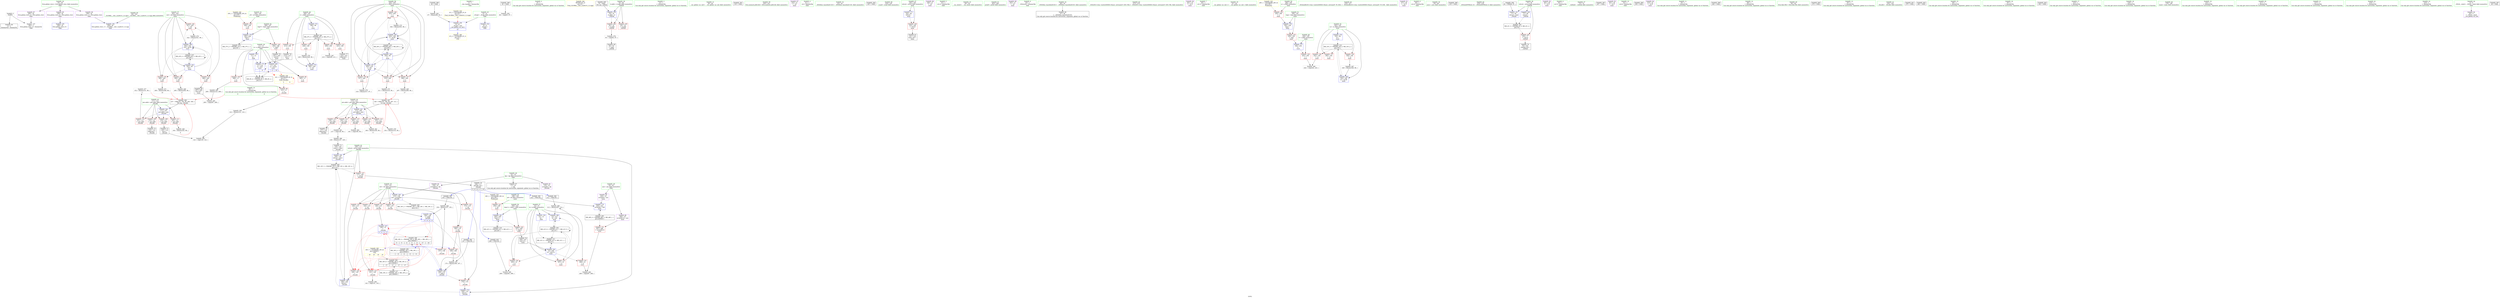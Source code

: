 digraph "SVFG" {
	label="SVFG";

	Node0x55674f7f1b20 [shape=record,color=grey,label="{NodeID: 0\nNullPtr}"];
	Node0x55674f7f1b20 -> Node0x55674f807bd0[style=solid];
	Node0x55674f7f1b20 -> Node0x55674f80d7f0[style=solid];
	Node0x55674f80a4f0 [shape=record,color=grey,label="{NodeID: 277\n152 = Binary(151, 96, )\n|{<s0>5}}"];
	Node0x55674f80a4f0:s0 -> Node0x55674f842430[style=solid,color=red];
	Node0x55674f806880 [shape=record,color=red,label="{NodeID: 111\n163\<--111\n\<--pos.addr\n_Z4callii\n}"];
	Node0x55674f806880 -> Node0x55674f814420[style=solid];
	Node0x55674f804910 [shape=record,color=green,label="{NodeID: 28\n16\<--18\ndp\<--dp_field_insensitive\nGlob }"];
	Node0x55674f804910 -> Node0x55674f807cd0[style=solid];
	Node0x55674f804910 -> Node0x55674f808a30[style=solid];
	Node0x55674f804910 -> Node0x55674f808b00[style=solid];
	Node0x55674f841040 [shape=record,color=black,label="{NodeID: 388\n64 = PHI()\n}"];
	Node0x55674f841040 -> Node0x55674f8148a0[style=solid];
	Node0x55674f80c860 [shape=record,color=red,label="{NodeID: 139\n248\<--194\n\<--a5\nmain\n}"];
	Node0x55674f80c860 -> Node0x55674f80ea00[style=solid];
	Node0x55674f807260 [shape=record,color=green,label="{NodeID: 56\n200\<--201\ntmp11\<--tmp11_field_insensitive\nmain\n}"];
	Node0x55674f807260 -> Node0x55674f80cad0[style=solid];
	Node0x55674f807260 -> Node0x55674f80eba0[style=solid];
	Node0x55674f80e040 [shape=record,color=blue,label="{NodeID: 167\n149\<--12\n\<--\n_Z4callii\n|{<s0>5|<s1>5|<s2>5|<s3>5}}"];
	Node0x55674f80e040:s0 -> Node0x55674f80bb60[style=dashed,color=red];
	Node0x55674f80e040:s1 -> Node0x55674f80bc30[style=dashed,color=red];
	Node0x55674f80e040:s2 -> Node0x55674f80e040[style=dashed,color=red];
	Node0x55674f80e040:s3 -> Node0x55674f822590[style=dashed,color=red];
	Node0x55674f808b00 [shape=record,color=purple,label="{NodeID: 84\n138\<--16\narrayidx3\<--dp\n_Z4callii\n}"];
	Node0x55674f808b00 -> Node0x55674f80dea0[style=solid];
	Node0x55674f7f8e10 [shape=record,color=green,label="{NodeID: 1\n7\<--1\n__dso_handle\<--dummyObj\nGlob }"];
	Node0x55674f80a670 [shape=record,color=grey,label="{NodeID: 278\n154 = Binary(153, 96, )\n|{<s0>5}}"];
	Node0x55674f80a670:s0 -> Node0x55674f842910[style=solid,color=red];
	Node0x55674f806950 [shape=record,color=red,label="{NodeID: 112\n126\<--113\n\<--pre.addr\n_Z4callii\n}"];
	Node0x55674f806950 -> Node0x55674f80aaf0[style=solid];
	Node0x55674f804a10 [shape=record,color=green,label="{NodeID: 29\n19\<--20\nans\<--ans_field_insensitive\nGlob }"];
	Node0x55674f804a10 -> Node0x55674f808bd0[style=solid];
	Node0x55674f804a10 -> Node0x55674f808ca0[style=solid];
	Node0x55674f8411a0 [shape=record,color=black,label="{NodeID: 389\n83 = PHI()\n}"];
	Node0x55674f8411a0 -> Node0x55674f80adf0[style=solid];
	Node0x55674f80c930 [shape=record,color=red,label="{NodeID: 140\n250\<--196\n\<--tmp7\nmain\n}"];
	Node0x55674f80c930 -> Node0x55674f808620[style=solid];
	Node0x55674f807330 [shape=record,color=green,label="{NodeID: 57\n202\<--203\ncnt\<--cnt_field_insensitive\nmain\n}"];
	Node0x55674f807330 -> Node0x55674f80cba0[style=solid];
	Node0x55674f807330 -> Node0x55674f80cc70[style=solid];
	Node0x55674f807330 -> Node0x55674f80cd40[style=solid];
	Node0x55674f807330 -> Node0x55674f80ce10[style=solid];
	Node0x55674f807330 -> Node0x55674f80ed40[style=solid];
	Node0x55674f807330 -> Node0x55674f80f150[style=solid];
	Node0x55674f80e110 [shape=record,color=blue,label="{NodeID: 168\n156\<--158\n\<--add8\n_Z4callii\n|{|<s2>6|<s3>6|<s4>6|<s5>6}}"];
	Node0x55674f80e110 -> Node0x55674f80bea0[style=dashed];
	Node0x55674f80e110 -> Node0x55674f822590[style=dashed];
	Node0x55674f80e110:s2 -> Node0x55674f80bb60[style=dashed,color=red];
	Node0x55674f80e110:s3 -> Node0x55674f80bc30[style=dashed,color=red];
	Node0x55674f80e110:s4 -> Node0x55674f80e040[style=dashed,color=red];
	Node0x55674f80e110:s5 -> Node0x55674f822590[style=dashed,color=red];
	Node0x55674f808bd0 [shape=record,color=purple,label="{NodeID: 85\n225\<--19\narrayidx\<--ans\nmain\n}"];
	Node0x55674f808bd0 -> Node0x55674f80e5f0[style=solid];
	Node0x55674f7f3650 [shape=record,color=green,label="{NodeID: 2\n9\<--1\n\<--dummyObj\nCan only get source location for instruction, argument, global var or function.}"];
	Node0x55674f82d380 [shape=record,color=yellow,style=double,label="{NodeID: 362\nRETMU(2V_2)\npts\{10 \}\nFun[_GLOBAL__sub_I_math10_3_0.cpp]}"];
	Node0x55674f80a7f0 [shape=record,color=grey,label="{NodeID: 279\n93 = cmp(92, 87, )\n}"];
	Node0x55674f80a7f0 -> Node0x55674f807ed0[style=solid];
	Node0x55674f806a20 [shape=record,color=red,label="{NodeID: 113\n136\<--113\n\<--pre.addr\n_Z4callii\n}"];
	Node0x55674f806a20 -> Node0x55674f8082e0[style=solid];
	Node0x55674f804b10 [shape=record,color=green,label="{NodeID: 30\n34\<--38\nllvm.global_ctors\<--llvm.global_ctors_field_insensitive\nGlob }"];
	Node0x55674f804b10 -> Node0x55674f8093f0[style=solid];
	Node0x55674f804b10 -> Node0x55674f805bf0[style=solid];
	Node0x55674f804b10 -> Node0x55674f805cf0[style=solid];
	Node0x55674f8412a0 [shape=record,color=black,label="{NodeID: 390\n312 = PHI(106, )\n}"];
	Node0x55674f8412a0 -> Node0x55674f8151a0[style=solid];
	Node0x55674f80ca00 [shape=record,color=red,label="{NodeID: 141\n255\<--198\n\<--a9\nmain\n}"];
	Node0x55674f80ca00 -> Node0x55674f80eba0[style=solid];
	Node0x55674f807400 [shape=record,color=green,label="{NodeID: 58\n204\<--205\nc\<--c_field_insensitive\nmain\n}"];
	Node0x55674f807400 -> Node0x55674f80cee0[style=solid];
	Node0x55674f807400 -> Node0x55674f80cfb0[style=solid];
	Node0x55674f807400 -> Node0x55674f80d080[style=solid];
	Node0x55674f807400 -> Node0x55674f80d150[style=solid];
	Node0x55674f807400 -> Node0x55674f80ee10[style=solid];
	Node0x55674f807400 -> Node0x55674f80eee0[style=solid];
	Node0x55674f807400 -> Node0x55674f80f080[style=solid];
	Node0x55674f80e1e0 [shape=record,color=blue,label="{NodeID: 169\n168\<--170\n\<--add13\n_Z4callii\n}"];
	Node0x55674f80e1e0 -> Node0x55674f80bea0[style=dashed];
	Node0x55674f80e1e0 -> Node0x55674f822590[style=dashed];
	Node0x55674f808ca0 [shape=record,color=purple,label="{NodeID: 86\n266\<--19\narrayidx14\<--ans\nmain\n}"];
	Node0x55674f808ca0 -> Node0x55674f80d220[style=solid];
	Node0x55674f7f1bb0 [shape=record,color=green,label="{NodeID: 3\n12\<--1\n\<--dummyObj\nCan only get source location for instruction, argument, global var or function.}"];
	Node0x55674f80a970 [shape=record,color=grey,label="{NodeID: 280\n124 = cmp(120, 122, )\n}"];
	Node0x55674f806af0 [shape=record,color=red,label="{NodeID: 114\n153\<--113\n\<--pre.addr\n_Z4callii\n}"];
	Node0x55674f806af0 -> Node0x55674f80a670[style=solid];
	Node0x55674f804c10 [shape=record,color=green,label="{NodeID: 31\n39\<--40\n__cxx_global_var_init\<--__cxx_global_var_init_field_insensitive\n}"];
	Node0x55674f8414d0 [shape=record,color=black,label="{NodeID: 391\n316 = PHI()\n}"];
	Node0x55674f80cad0 [shape=record,color=red,label="{NodeID: 142\n257\<--200\n\<--tmp11\nmain\n}"];
	Node0x55674f80cad0 -> Node0x55674f8086f0[style=solid];
	Node0x55674f8074d0 [shape=record,color=green,label="{NodeID: 59\n220\<--221\nllvm.memset.p0i8.i64\<--llvm.memset.p0i8.i64_field_insensitive\n}"];
	Node0x55674f82b1c0 [shape=record,color=yellow,style=double,label="{NodeID: 336\n2V_1 = ENCHI(MR_2V_0)\npts\{10 \}\nFun[_GLOBAL__sub_I_math10_3_0.cpp]|{<s0>23}}"];
	Node0x55674f82b1c0:s0 -> Node0x55674f80d8f0[style=dashed,color=red];
	Node0x55674f80e2b0 [shape=record,color=blue,label="{NodeID: 170\n109\<--174\nretval\<--\n_Z4callii\n}"];
	Node0x55674f80e2b0 -> Node0x55674f821b90[style=dashed];
	Node0x55674f808d70 [shape=record,color=purple,label="{NodeID: 87\n232\<--21\n\<--.str\nmain\n}"];
	Node0x55674f7f1c40 [shape=record,color=green,label="{NodeID: 4\n21\<--1\n.str\<--dummyObj\nGlob }"];
	Node0x55674f80aaf0 [shape=record,color=grey,label="{NodeID: 281\n127 = cmp(126, 90, )\n}"];
	Node0x55674f80aaf0 -> Node0x55674f814d20[style=solid];
	Node0x55674f80b4e0 [shape=record,color=red,label="{NodeID: 115\n160\<--113\n\<--pre.addr\n_Z4callii\n}"];
	Node0x55674f80b4e0 -> Node0x55674f80ac70[style=solid];
	Node0x55674f804d10 [shape=record,color=green,label="{NodeID: 32\n43\<--44\n_ZNSt8ios_base4InitC1Ev\<--_ZNSt8ios_base4InitC1Ev_field_insensitive\n}"];
	Node0x55674f8415a0 [shape=record,color=black,label="{NodeID: 392\n325 = PHI()\n}"];
	Node0x55674f826a90 [shape=record,color=black,label="{NodeID: 309\nMR_18V_6 = PHI(MR_18V_8, MR_18V_4, )\npts\{180000 \}\n|{|<s1>17|<s2>17|<s3>17|<s4>17}}"];
	Node0x55674f826a90 -> Node0x55674f829290[style=dashed];
	Node0x55674f826a90:s1 -> Node0x55674f80bb60[style=dashed,color=red];
	Node0x55674f826a90:s2 -> Node0x55674f80bc30[style=dashed,color=red];
	Node0x55674f826a90:s3 -> Node0x55674f80e040[style=dashed,color=red];
	Node0x55674f826a90:s4 -> Node0x55674f822590[style=dashed,color=red];
	Node0x55674f80cba0 [shape=record,color=red,label="{NodeID: 143\n286\<--202\n\<--cnt\nmain\n}"];
	Node0x55674f80cba0 -> Node0x55674f8087c0[style=solid];
	Node0x55674f8075d0 [shape=record,color=green,label="{NodeID: 60\n234\<--235\nscanf\<--scanf_field_insensitive\n}"];
	Node0x55674f80e380 [shape=record,color=blue,label="{NodeID: 171\n182\<--90\nretval\<--\nmain\n}"];
	Node0x55674f80e380 -> Node0x55674f80bf70[style=dashed];
	Node0x55674f808e40 [shape=record,color=purple,label="{NodeID: 88\n246\<--21\n\<--.str\nmain\n}"];
	Node0x55674f7f3910 [shape=record,color=green,label="{NodeID: 5\n23\<--1\n.str.2\<--dummyObj\nGlob }"];
	Node0x55674f80ac70 [shape=record,color=grey,label="{NodeID: 282\n161 = cmp(160, 90, )\n}"];
	Node0x55674f80b5b0 [shape=record,color=red,label="{NodeID: 116\n165\<--113\n\<--pre.addr\n_Z4callii\n}"];
	Node0x55674f80b5b0 -> Node0x55674f8145a0[style=solid];
	Node0x55674f804e10 [shape=record,color=green,label="{NodeID: 33\n49\<--50\n__cxa_atexit\<--__cxa_atexit_field_insensitive\n}"];
	Node0x55674f841670 [shape=record,color=black,label="{NodeID: 393\n155 = PHI(106, )\n}"];
	Node0x55674f841670 -> Node0x55674f814720[style=solid];
	Node0x55674f826f90 [shape=record,color=black,label="{NodeID: 310\nMR_8V_4 = PHI(MR_8V_5, MR_8V_2, )\npts\{13 \}\n}"];
	Node0x55674f826f90 -> Node0x55674f80ead0[style=dashed];
	Node0x55674f80cc70 [shape=record,color=red,label="{NodeID: 144\n294\<--202\n\<--cnt\nmain\n}"];
	Node0x55674f80cc70 -> Node0x55674f815020[style=solid];
	Node0x55674f8076d0 [shape=record,color=green,label="{NodeID: 61\n263\<--264\nprintf\<--printf_field_insensitive\n}"];
	Node0x55674f82b3e0 [shape=record,color=yellow,style=double,label="{NodeID: 338\n8V_1 = ENCHI(MR_8V_0)\npts\{13 \}\nFun[_Z4callii]|{|<s1>5|<s2>6}}"];
	Node0x55674f82b3e0 -> Node0x55674f805df0[style=dashed];
	Node0x55674f82b3e0:s1 -> Node0x55674f82b3e0[style=dashed,color=red];
	Node0x55674f82b3e0:s2 -> Node0x55674f82b3e0[style=dashed,color=red];
	Node0x55674f80e450 [shape=record,color=blue,label="{NodeID: 172\n186\<--96\ni\<--\nmain\n}"];
	Node0x55674f80e450 -> Node0x55674f820c90[style=dashed];
	Node0x55674f808f10 [shape=record,color=purple,label="{NodeID: 89\n253\<--21\n\<--.str\nmain\n}"];
	Node0x55674f7f39a0 [shape=record,color=green,label="{NodeID: 6\n25\<--1\n_ZSt4cout\<--dummyObj\nGlob }"];
	Node0x55674f80adf0 [shape=record,color=grey,label="{NodeID: 283\n86 = cmp(83, 87, )\n}"];
	Node0x55674f80b680 [shape=record,color=red,label="{NodeID: 117\n140\<--115\n\<--ret\n_Z4callii\n}"];
	Node0x55674f80b680 -> Node0x55674f80bb60[style=solid];
	Node0x55674f804f10 [shape=record,color=green,label="{NodeID: 34\n48\<--54\n_ZNSt8ios_base4InitD1Ev\<--_ZNSt8ios_base4InitD1Ev_field_insensitive\n}"];
	Node0x55674f804f10 -> Node0x55674f807dd0[style=solid];
	Node0x55674f8417d0 [shape=record,color=black,label="{NodeID: 394\n167 = PHI(106, )\n}"];
	Node0x55674f8417d0 -> Node0x55674f815620[style=solid];
	Node0x55674f827490 [shape=record,color=black,label="{NodeID: 311\nMR_21V_2 = PHI(MR_21V_4, MR_21V_1, )\npts\{15 \}\n}"];
	Node0x55674f827490 -> Node0x55674f80ec70[style=dashed];
	Node0x55674f80cd40 [shape=record,color=red,label="{NodeID: 145\n308\<--202\n\<--cnt\nmain\n}"];
	Node0x55674f80cd40 -> Node0x55674f8154a0[style=solid];
	Node0x55674f8077d0 [shape=record,color=green,label="{NodeID: 62\n273\<--274\n_ZStlsISt11char_traitsIcEERSt13basic_ostreamIcT_ES5_PKc\<--_ZStlsISt11char_traitsIcEERSt13basic_ostreamIcT_ES5_PKc_field_insensitive\n}"];
	Node0x55674f80e520 [shape=record,color=blue,label="{NodeID: 173\n11\<--214\nn\<--conv\nmain\n|{|<s2>8}}"];
	Node0x55674f80e520 -> Node0x55674f80e520[style=dashed];
	Node0x55674f80e520 -> Node0x55674f826f90[style=dashed];
	Node0x55674f80e520:s2 -> Node0x55674f82b3e0[style=dashed,color=red];
	Node0x55674f808fe0 [shape=record,color=purple,label="{NodeID: 90\n261\<--23\n\<--.str.2\nmain\n}"];
	Node0x55674f7f3a30 [shape=record,color=green,label="{NodeID: 7\n26\<--1\n.str.3\<--dummyObj\nGlob }"];
	Node0x55674f80af70 [shape=record,color=grey,label="{NodeID: 284\n269 = cmp(267, 268, )\n}"];
	Node0x55674f80b750 [shape=record,color=red,label="{NodeID: 118\n145\<--115\n\<--ret\n_Z4callii\n}"];
	Node0x55674f80b750 -> Node0x55674f80bc30[style=solid];
	Node0x55674f805010 [shape=record,color=green,label="{NodeID: 35\n61\<--62\n__cxx_global_var_init.1\<--__cxx_global_var_init.1_field_insensitive\n}"];
	Node0x55674f841910 [shape=record,color=black,label="{NodeID: 395\n222 = PHI(106, )\n}"];
	Node0x55674f841910 -> Node0x55674f80e5f0[style=solid];
	Node0x55674f827990 [shape=record,color=black,label="{NodeID: 312\nMR_33V_3 = PHI(MR_33V_4, MR_33V_2, )\npts\{193 \}\n}"];
	Node0x55674f827990 -> Node0x55674f80c5f0[style=dashed];
	Node0x55674f827990 -> Node0x55674f80c6c0[style=dashed];
	Node0x55674f827990 -> Node0x55674f80c790[style=dashed];
	Node0x55674f827990 -> Node0x55674f80f220[style=dashed];
	Node0x55674f80ce10 [shape=record,color=red,label="{NodeID: 146\n321\<--202\n\<--cnt\nmain\n}"];
	Node0x55674f80ce10 -> Node0x55674f815920[style=solid];
	Node0x55674f8078d0 [shape=record,color=green,label="{NodeID: 63\n276\<--277\n_ZSt4endlIcSt11char_traitsIcEERSt13basic_ostreamIT_T0_ES6_\<--_ZSt4endlIcSt11char_traitsIcEERSt13basic_ostreamIT_T0_ES6__field_insensitive\n}"];
	Node0x55674f80e5f0 [shape=record,color=blue,label="{NodeID: 174\n225\<--222\narrayidx\<--call\nmain\n}"];
	Node0x55674f80e5f0 -> Node0x55674f821690[style=dashed];
	Node0x55674f8090b0 [shape=record,color=purple,label="{NodeID: 91\n271\<--26\n\<--.str.3\nmain\n}"];
	Node0x55674f8035c0 [shape=record,color=green,label="{NodeID: 8\n28\<--1\n.str.4\<--dummyObj\nGlob }"];
	Node0x55674f80b0f0 [shape=record,color=grey,label="{NodeID: 285\n290 = cmp(287, 289, )\n}"];
	Node0x55674f80b820 [shape=record,color=red,label="{NodeID: 119\n149\<--115\n\<--ret\n_Z4callii\n}"];
	Node0x55674f80b820 -> Node0x55674f80e040[style=solid];
	Node0x55674f805110 [shape=record,color=green,label="{NodeID: 36\n65\<--66\nacos\<--acos_field_insensitive\n}"];
	Node0x55674f841a50 [shape=record,color=black,label="{NodeID: 396\n233 = PHI()\n}"];
	Node0x55674f827e90 [shape=record,color=black,label="{NodeID: 313\nMR_37V_2 = PHI(MR_37V_3, MR_37V_1, )\npts\{197 \}\n}"];
	Node0x55674f827e90 -> Node0x55674f80ea00[style=dashed];
	Node0x55674f80cee0 [shape=record,color=red,label="{NodeID: 147\n296\<--204\n\<--c\nmain\n}"];
	Node0x55674f80cee0 -> Node0x55674f814ba0[style=solid];
	Node0x55674f8079d0 [shape=record,color=green,label="{NodeID: 64\n278\<--279\n_ZNSolsEPFRSoS_E\<--_ZNSolsEPFRSoS_E_field_insensitive\n}"];
	Node0x55674f813d00 [shape=record,color=black,label="{NodeID: 258\n95 = PHI(96, 97, )\n}"];
	Node0x55674f813d00 -> Node0x55674f80db60[style=solid];
	Node0x55674f80e6c0 [shape=record,color=blue,label="{NodeID: 175\n186\<--229\ni\<--inc\nmain\n}"];
	Node0x55674f80e6c0 -> Node0x55674f820c90[style=dashed];
	Node0x55674f809180 [shape=record,color=purple,label="{NodeID: 92\n281\<--28\n\<--.str.4\nmain\n}"];
	Node0x55674f803650 [shape=record,color=green,label="{NodeID: 9\n30\<--1\n.str.5\<--dummyObj\nGlob }"];
	Node0x55674f80b270 [shape=record,color=grey,label="{NodeID: 286\n299 = cmp(293, 298, )\n}"];
	Node0x55674f80b8f0 [shape=record,color=red,label="{NodeID: 120\n156\<--115\n\<--ret\n_Z4callii\n}"];
	Node0x55674f80b8f0 -> Node0x55674f80bd00[style=solid];
	Node0x55674f80b8f0 -> Node0x55674f80e110[style=solid];
	Node0x55674f805210 [shape=record,color=green,label="{NodeID: 37\n73\<--74\n_Z2EQd\<--_Z2EQd_field_insensitive\n}"];
	Node0x55674f841b20 [shape=record,color=black,label="{NodeID: 397\n247 = PHI()\n}"];
	Node0x55674f828390 [shape=record,color=black,label="{NodeID: 314\nMR_41V_2 = PHI(MR_41V_3, MR_41V_1, )\npts\{201 \}\n}"];
	Node0x55674f828390 -> Node0x55674f80eba0[style=dashed];
	Node0x55674f80cfb0 [shape=record,color=red,label="{NodeID: 148\n303\<--204\n\<--c\nmain\n}"];
	Node0x55674f80cfb0 -> Node0x55674f815aa0[style=solid];
	Node0x55674f807ad0 [shape=record,color=green,label="{NodeID: 65\n36\<--353\n_GLOBAL__sub_I_math10_3_0.cpp\<--_GLOBAL__sub_I_math10_3_0.cpp_field_insensitive\n}"];
	Node0x55674f807ad0 -> Node0x55674f80d6f0[style=solid];
	Node0x55674f8142a0 [shape=record,color=grey,label="{NodeID: 259\n122 = Binary(121, 123, )\n}"];
	Node0x55674f8142a0 -> Node0x55674f80a970[style=solid];
	Node0x55674f80e790 [shape=record,color=blue,label="{NodeID: 176\n190\<--236\ntmp\<--\nmain\n}"];
	Node0x55674f80e790 -> Node0x55674f80c520[style=dashed];
	Node0x55674f809250 [shape=record,color=purple,label="{NodeID: 93\n301\<--30\n\<--.str.5\nmain\n}"];
	Node0x55674f803720 [shape=record,color=green,label="{NodeID: 10\n32\<--1\n.str.6\<--dummyObj\nGlob }"];
	Node0x55674f80b3f0 [shape=record,color=grey,label="{NodeID: 287\n210 = cmp(209, 211, )\n}"];
	Node0x55674f80b9c0 [shape=record,color=red,label="{NodeID: 121\n168\<--115\n\<--ret\n_Z4callii\n}"];
	Node0x55674f80b9c0 -> Node0x55674f80bdd0[style=solid];
	Node0x55674f80b9c0 -> Node0x55674f80e1e0[style=solid];
	Node0x55674f805310 [shape=record,color=green,label="{NodeID: 38\n77\<--78\nretval\<--retval_field_insensitive\n_Z2EQd\n}"];
	Node0x55674f805310 -> Node0x55674f8062d0[style=solid];
	Node0x55674f805310 -> Node0x55674f80da90[style=solid];
	Node0x55674f805310 -> Node0x55674f80db60[style=solid];
	Node0x55674f841bf0 [shape=record,color=black,label="{NodeID: 398\n254 = PHI()\n}"];
	Node0x55674f828890 [shape=record,color=black,label="{NodeID: 315\nMR_43V_2 = PHI(MR_43V_3, MR_43V_1, )\npts\{203 \}\n}"];
	Node0x55674f828890 -> Node0x55674f80ed40[style=dashed];
	Node0x55674f828890 -> Node0x55674f828890[style=dashed];
	Node0x55674f80d080 [shape=record,color=red,label="{NodeID: 149\n310\<--204\n\<--c\nmain\n}"];
	Node0x55674f80d080 -> Node0x55674f8157a0[style=solid];
	Node0x55674f807bd0 [shape=record,color=black,label="{NodeID: 66\n2\<--3\ndummyVal\<--dummyVal\n}"];
	Node0x55674f814420 [shape=record,color=grey,label="{NodeID: 260\n164 = Binary(163, 96, )\n|{<s0>6}}"];
	Node0x55674f814420:s0 -> Node0x55674f842430[style=solid,color=red];
	Node0x55674f80e860 [shape=record,color=blue,label="{NodeID: 177\n184\<--238\nt\<--\nmain\n}"];
	Node0x55674f80e860 -> Node0x55674f80c040[style=dashed];
	Node0x55674f809320 [shape=record,color=purple,label="{NodeID: 94\n315\<--32\n\<--.str.6\nmain\n}"];
	Node0x55674f7f7c20 [shape=record,color=green,label="{NodeID: 11\n35\<--1\n\<--dummyObj\nCan only get source location for instruction, argument, global var or function.}"];
	Node0x55674f817e30 [shape=record,color=grey,label="{NodeID: 288\n142 = cmp(141, 143, )\n}"];
	Node0x55674f80ba90 [shape=record,color=red,label="{NodeID: 122\n173\<--115\n\<--ret\n_Z4callii\n}"];
	Node0x55674f80ba90 -> Node0x55674f80bea0[style=solid];
	Node0x55674f8053e0 [shape=record,color=green,label="{NodeID: 39\n79\<--80\nd.addr\<--d.addr_field_insensitive\n_Z2EQd\n}"];
	Node0x55674f8053e0 -> Node0x55674f8063a0[style=solid];
	Node0x55674f8053e0 -> Node0x55674f806470[style=solid];
	Node0x55674f8053e0 -> Node0x55674f80d9c0[style=solid];
	Node0x55674f841cc0 [shape=record,color=black,label="{NodeID: 399\n262 = PHI()\n}"];
	Node0x55674f828d90 [shape=record,color=black,label="{NodeID: 316\nMR_45V_2 = PHI(MR_45V_3, MR_45V_1, )\npts\{205 \}\n}"];
	Node0x55674f828d90 -> Node0x55674f80ee10[style=dashed];
	Node0x55674f828d90 -> Node0x55674f828d90[style=dashed];
	Node0x55674f80d150 [shape=record,color=red,label="{NodeID: 150\n317\<--204\n\<--c\nmain\n}"];
	Node0x55674f80d150 -> Node0x55674f815320[style=solid];
	Node0x55674f807cd0 [shape=record,color=black,label="{NodeID: 67\n17\<--16\n\<--dp\nCan only get source location for instruction, argument, global var or function.}"];
	Node0x55674f8145a0 [shape=record,color=grey,label="{NodeID: 261\n166 = Binary(165, 96, )\n|{<s0>6}}"];
	Node0x55674f8145a0:s0 -> Node0x55674f842910[style=solid,color=red];
	Node0x55674f80e930 [shape=record,color=blue,label="{NodeID: 178\n192\<--96\ncs\<--\nmain\n}"];
	Node0x55674f80e930 -> Node0x55674f827990[style=dashed];
	Node0x55674f8093f0 [shape=record,color=purple,label="{NodeID: 95\n358\<--34\nllvm.global_ctors_0\<--llvm.global_ctors\nGlob }"];
	Node0x55674f8093f0 -> Node0x55674f80d5f0[style=solid];
	Node0x55674f7f7cf0 [shape=record,color=green,label="{NodeID: 12\n68\<--1\n\<--dummyObj\nCan only get source location for instruction, argument, global var or function.}"];
	Node0x55674f817fb0 [shape=record,color=grey,label="{NodeID: 289\n244 = cmp(242, 243, )\n}"];
	Node0x55674f80bb60 [shape=record,color=red,label="{NodeID: 123\n141\<--140\n\<--\n_Z4callii\n}"];
	Node0x55674f80bb60 -> Node0x55674f817e30[style=solid];
	Node0x55674f8054b0 [shape=record,color=green,label="{NodeID: 40\n84\<--85\nllvm.fabs.f64\<--llvm.fabs.f64_field_insensitive\n}"];
	Node0x55674f841d90 [shape=record,color=black,label="{NodeID: 400\n272 = PHI()\n}"];
	Node0x55674f829290 [shape=record,color=black,label="{NodeID: 317\nMR_18V_4 = PHI(MR_18V_5, MR_18V_2, )\npts\{180000 \}\n}"];
	Node0x55674f829290 -> Node0x55674f826a90[style=dashed];
	Node0x55674f829290 -> Node0x55674f829290[style=dashed];
	Node0x55674f80d220 [shape=record,color=red,label="{NodeID: 151\n267\<--266\n\<--arrayidx14\nmain\n}"];
	Node0x55674f80d220 -> Node0x55674f80af70[style=solid];
	Node0x55674f807dd0 [shape=record,color=black,label="{NodeID: 68\n47\<--48\n\<--_ZNSt8ios_base4InitD1Ev\nCan only get source location for instruction, argument, global var or function.}"];
	Node0x55674f814720 [shape=record,color=grey,label="{NodeID: 262\n158 = Binary(157, 155, )\n}"];
	Node0x55674f814720 -> Node0x55674f80e110[style=solid];
	Node0x55674f80ea00 [shape=record,color=blue,label="{NodeID: 179\n196\<--248\ntmp7\<--\nmain\n}"];
	Node0x55674f80ea00 -> Node0x55674f80c930[style=dashed];
	Node0x55674f80ea00 -> Node0x55674f827e90[style=dashed];
	Node0x55674f805bf0 [shape=record,color=purple,label="{NodeID: 96\n359\<--34\nllvm.global_ctors_1\<--llvm.global_ctors\nGlob }"];
	Node0x55674f805bf0 -> Node0x55674f80d6f0[style=solid];
	Node0x55674f7f7dc0 [shape=record,color=green,label="{NodeID: 13\n87\<--1\n\<--dummyObj\nCan only get source location for instruction, argument, global var or function.}"];
	Node0x55674f80bc30 [shape=record,color=red,label="{NodeID: 124\n146\<--145\n\<--\n_Z4callii\n}"];
	Node0x55674f80bc30 -> Node0x55674f80df70[style=solid];
	Node0x55674f8055b0 [shape=record,color=green,label="{NodeID: 41\n104\<--105\n_Z4callii\<--_Z4callii_field_insensitive\n}"];
	Node0x55674f841ec0 [shape=record,color=black,label="{NodeID: 401\n275 = PHI()\n}"];
	Node0x55674f80d2f0 [shape=record,color=blue,label="{NodeID: 152\n8\<--9\n_ZL2pi\<--\nGlob }"];
	Node0x55674f807ed0 [shape=record,color=black,label="{NodeID: 69\n94\<--93\n\<--cmp1\n_Z2EQd\n}"];
	Node0x55674f8148a0 [shape=record,color=grey,label="{NodeID: 263\n67 = Binary(68, 64, )\n}"];
	Node0x55674f8148a0 -> Node0x55674f80d8f0[style=solid];
	Node0x55674f80ead0 [shape=record,color=blue,label="{NodeID: 180\n11\<--251\nn\<--conv8\nmain\n|{|<s3>17|<s4>19}}"];
	Node0x55674f80ead0 -> Node0x55674f805ec0[style=dashed];
	Node0x55674f80ead0 -> Node0x55674f805f90[style=dashed];
	Node0x55674f80ead0 -> Node0x55674f826f90[style=dashed];
	Node0x55674f80ead0:s3 -> Node0x55674f82b3e0[style=dashed,color=red];
	Node0x55674f80ead0:s4 -> Node0x55674f82b3e0[style=dashed,color=red];
	Node0x55674f805cf0 [shape=record,color=purple,label="{NodeID: 97\n360\<--34\nllvm.global_ctors_2\<--llvm.global_ctors\nGlob }"];
	Node0x55674f805cf0 -> Node0x55674f80d7f0[style=solid];
	Node0x55674f803fb0 [shape=record,color=green,label="{NodeID: 14\n90\<--1\n\<--dummyObj\nCan only get source location for instruction, argument, global var or function.|{<s0>8|<s1>8}}"];
	Node0x55674f803fb0:s0 -> Node0x55674f842430[style=solid,color=red];
	Node0x55674f803fb0:s1 -> Node0x55674f842910[style=solid,color=red];
	Node0x55674f820c90 [shape=record,color=black,label="{NodeID: 291\nMR_27V_3 = PHI(MR_27V_4, MR_27V_2, )\npts\{187 \}\n}"];
	Node0x55674f820c90 -> Node0x55674f80c110[style=dashed];
	Node0x55674f820c90 -> Node0x55674f80c1e0[style=dashed];
	Node0x55674f820c90 -> Node0x55674f80c2b0[style=dashed];
	Node0x55674f820c90 -> Node0x55674f80c380[style=dashed];
	Node0x55674f820c90 -> Node0x55674f80e6c0[style=dashed];
	Node0x55674f80bd00 [shape=record,color=red,label="{NodeID: 125\n157\<--156\n\<--\n_Z4callii\n}"];
	Node0x55674f80bd00 -> Node0x55674f814720[style=solid];
	Node0x55674f8056b0 [shape=record,color=green,label="{NodeID: 42\n109\<--110\nretval\<--retval_field_insensitive\n_Z4callii\n}"];
	Node0x55674f8056b0 -> Node0x55674f806540[style=solid];
	Node0x55674f8056b0 -> Node0x55674f80ddd0[style=solid];
	Node0x55674f8056b0 -> Node0x55674f80df70[style=solid];
	Node0x55674f8056b0 -> Node0x55674f80e2b0[style=solid];
	Node0x55674f841f90 [shape=record,color=black,label="{NodeID: 402\n282 = PHI()\n}"];
	Node0x55674f80d3f0 [shape=record,color=blue,label="{NodeID: 153\n11\<--12\nn\<--\nGlob }"];
	Node0x55674f80d3f0 -> Node0x55674f80e520[style=dashed];
	Node0x55674f80d3f0 -> Node0x55674f826f90[style=dashed];
	Node0x55674f807fa0 [shape=record,color=black,label="{NodeID: 70\n75\<--100\n_Z2EQd_ret\<--\n_Z2EQd\n}"];
	Node0x55674f814a20 [shape=record,color=grey,label="{NodeID: 264\n289 = Binary(123, 288, )\n}"];
	Node0x55674f814a20 -> Node0x55674f80b0f0[style=solid];
	Node0x55674f80eba0 [shape=record,color=blue,label="{NodeID: 181\n200\<--255\ntmp11\<--\nmain\n}"];
	Node0x55674f80eba0 -> Node0x55674f80cad0[style=dashed];
	Node0x55674f80eba0 -> Node0x55674f828390[style=dashed];
	Node0x55674f805df0 [shape=record,color=red,label="{NodeID: 98\n121\<--11\n\<--n\n_Z4callii\n}"];
	Node0x55674f805df0 -> Node0x55674f8142a0[style=solid];
	Node0x55674f804040 [shape=record,color=green,label="{NodeID: 15\n96\<--1\n\<--dummyObj\nCan only get source location for instruction, argument, global var or function.}"];
	Node0x55674f821190 [shape=record,color=black,label="{NodeID: 292\nMR_18V_2 = PHI(MR_18V_3, MR_18V_1, )\npts\{180000 \}\n|{|<s1>8|<s2>8|<s3>8|<s4>8}}"];
	Node0x55674f821190 -> Node0x55674f829290[style=dashed];
	Node0x55674f821190:s1 -> Node0x55674f80bb60[style=dashed,color=red];
	Node0x55674f821190:s2 -> Node0x55674f80bc30[style=dashed,color=red];
	Node0x55674f821190:s3 -> Node0x55674f80e040[style=dashed,color=red];
	Node0x55674f821190:s4 -> Node0x55674f822590[style=dashed,color=red];
	Node0x55674f80bdd0 [shape=record,color=red,label="{NodeID: 126\n169\<--168\n\<--\n_Z4callii\n}"];
	Node0x55674f80bdd0 -> Node0x55674f815620[style=solid];
	Node0x55674f805780 [shape=record,color=green,label="{NodeID: 43\n111\<--112\npos.addr\<--pos.addr_field_insensitive\n_Z4callii\n}"];
	Node0x55674f805780 -> Node0x55674f806610[style=solid];
	Node0x55674f805780 -> Node0x55674f8066e0[style=solid];
	Node0x55674f805780 -> Node0x55674f8067b0[style=solid];
	Node0x55674f805780 -> Node0x55674f806880[style=solid];
	Node0x55674f805780 -> Node0x55674f80dc30[style=solid];
	Node0x55674f842060 [shape=record,color=black,label="{NodeID: 403\n298 = PHI(106, )\n}"];
	Node0x55674f842060 -> Node0x55674f80b270[style=solid];
	Node0x55674f80d4f0 [shape=record,color=blue,label="{NodeID: 154\n14\<--12\nk\<--\nGlob }"];
	Node0x55674f80d4f0 -> Node0x55674f827490[style=dashed];
	Node0x55674f808070 [shape=record,color=black,label="{NodeID: 71\n120\<--119\nconv\<--\n_Z4callii\n}"];
	Node0x55674f808070 -> Node0x55674f80a970[style=solid];
	Node0x55674f814ba0 [shape=record,color=grey,label="{NodeID: 265\n297 = Binary(296, 96, )\n|{<s0>17}}"];
	Node0x55674f814ba0:s0 -> Node0x55674f842910[style=solid,color=red];
	Node0x55674f80ec70 [shape=record,color=blue,label="{NodeID: 182\n14\<--258\nk\<--conv12\nmain\n}"];
	Node0x55674f80ec70 -> Node0x55674f806060[style=dashed];
	Node0x55674f80ec70 -> Node0x55674f806130[style=dashed];
	Node0x55674f80ec70 -> Node0x55674f806200[style=dashed];
	Node0x55674f80ec70 -> Node0x55674f80efb0[style=dashed];
	Node0x55674f80ec70 -> Node0x55674f824890[style=dashed];
	Node0x55674f80ec70 -> Node0x55674f827490[style=dashed];
	Node0x55674f805ec0 [shape=record,color=red,label="{NodeID: 99\n265\<--11\n\<--n\nmain\n}"];
	Node0x55674f8040d0 [shape=record,color=green,label="{NodeID: 16\n97\<--1\n\<--dummyObj\nCan only get source location for instruction, argument, global var or function.}"];
	Node0x55674f821690 [shape=record,color=black,label="{NodeID: 293\nMR_48V_2 = PHI(MR_48V_3, MR_48V_1, )\npts\{200000 \}\n}"];
	Node0x55674f821690 -> Node0x55674f80d220[style=dashed];
	Node0x55674f821690 -> Node0x55674f80e5f0[style=dashed];
	Node0x55674f80bea0 [shape=record,color=red,label="{NodeID: 127\n174\<--173\n\<--\n_Z4callii\n}"];
	Node0x55674f80bea0 -> Node0x55674f80e2b0[style=solid];
	Node0x55674f805850 [shape=record,color=green,label="{NodeID: 44\n113\<--114\npre.addr\<--pre.addr_field_insensitive\n_Z4callii\n}"];
	Node0x55674f805850 -> Node0x55674f806950[style=solid];
	Node0x55674f805850 -> Node0x55674f806a20[style=solid];
	Node0x55674f805850 -> Node0x55674f806af0[style=solid];
	Node0x55674f805850 -> Node0x55674f80b4e0[style=solid];
	Node0x55674f805850 -> Node0x55674f80b5b0[style=solid];
	Node0x55674f805850 -> Node0x55674f80dd00[style=solid];
	Node0x55674f842290 [shape=record,color=black,label="{NodeID: 404\n302 = PHI()\n}"];
	Node0x55674f80d5f0 [shape=record,color=blue,label="{NodeID: 155\n358\<--35\nllvm.global_ctors_0\<--\nGlob }"];
	Node0x55674f808140 [shape=record,color=black,label="{NodeID: 72\n130\<--128\nconv1\<--lnot\n_Z4callii\n}"];
	Node0x55674f808140 -> Node0x55674f80ddd0[style=solid];
	Node0x55674f814d20 [shape=record,color=grey,label="{NodeID: 266\n128 = Binary(127, 129, )\n}"];
	Node0x55674f814d20 -> Node0x55674f808140[style=solid];
	Node0x55674f80ed40 [shape=record,color=blue,label="{NodeID: 183\n202\<--90\ncnt\<--\nmain\n}"];
	Node0x55674f80ed40 -> Node0x55674f80cba0[style=dashed];
	Node0x55674f80ed40 -> Node0x55674f80cc70[style=dashed];
	Node0x55674f80ed40 -> Node0x55674f80cd40[style=dashed];
	Node0x55674f80ed40 -> Node0x55674f80ce10[style=dashed];
	Node0x55674f80ed40 -> Node0x55674f80f150[style=dashed];
	Node0x55674f80ed40 -> Node0x55674f828890[style=dashed];
	Node0x55674f805f90 [shape=record,color=red,label="{NodeID: 100\n288\<--11\n\<--n\nmain\n}"];
	Node0x55674f805f90 -> Node0x55674f814a20[style=solid];
	Node0x55674f804160 [shape=record,color=green,label="{NodeID: 17\n123\<--1\n\<--dummyObj\nCan only get source location for instruction, argument, global var or function.}"];
	Node0x55674f821b90 [shape=record,color=black,label="{NodeID: 294\nMR_10V_3 = PHI(MR_10V_5, MR_10V_2, MR_10V_4, )\npts\{110 \}\n}"];
	Node0x55674f821b90 -> Node0x55674f806540[style=dashed];
	Node0x55674f80bf70 [shape=record,color=red,label="{NodeID: 128\n332\<--182\n\<--retval\nmain\n}"];
	Node0x55674f80bf70 -> Node0x55674f808890[style=solid];
	Node0x55674f805920 [shape=record,color=green,label="{NodeID: 45\n115\<--116\nret\<--ret_field_insensitive\n_Z4callii\n}"];
	Node0x55674f805920 -> Node0x55674f80b680[style=solid];
	Node0x55674f805920 -> Node0x55674f80b750[style=solid];
	Node0x55674f805920 -> Node0x55674f80b820[style=solid];
	Node0x55674f805920 -> Node0x55674f80b8f0[style=solid];
	Node0x55674f805920 -> Node0x55674f80b9c0[style=solid];
	Node0x55674f805920 -> Node0x55674f80ba90[style=solid];
	Node0x55674f805920 -> Node0x55674f80dea0[style=solid];
	Node0x55674f842360 [shape=record,color=black,label="{NodeID: 405\n76 = PHI()\n0th arg _Z2EQd }"];
	Node0x55674f842360 -> Node0x55674f80d9c0[style=solid];
	Node0x55674f80d6f0 [shape=record,color=blue,label="{NodeID: 156\n359\<--36\nllvm.global_ctors_1\<--_GLOBAL__sub_I_math10_3_0.cpp\nGlob }"];
	Node0x55674f808210 [shape=record,color=black,label="{NodeID: 73\n134\<--133\nidxprom\<--\n_Z4callii\n}"];
	Node0x55674f814ea0 [shape=record,color=grey,label="{NodeID: 267\n329 = Binary(328, 96, )\n}"];
	Node0x55674f814ea0 -> Node0x55674f80f220[style=solid];
	Node0x55674f80ee10 [shape=record,color=blue,label="{NodeID: 184\n204\<--90\nc\<--\nmain\n}"];
	Node0x55674f80ee10 -> Node0x55674f80cee0[style=dashed];
	Node0x55674f80ee10 -> Node0x55674f80cfb0[style=dashed];
	Node0x55674f80ee10 -> Node0x55674f80d080[style=dashed];
	Node0x55674f80ee10 -> Node0x55674f80d150[style=dashed];
	Node0x55674f80ee10 -> Node0x55674f80eee0[style=dashed];
	Node0x55674f80ee10 -> Node0x55674f80f080[style=dashed];
	Node0x55674f80ee10 -> Node0x55674f828d90[style=dashed];
	Node0x55674f806060 [shape=record,color=red,label="{NodeID: 101\n268\<--14\n\<--k\nmain\n}"];
	Node0x55674f806060 -> Node0x55674f80af70[style=solid];
	Node0x55674f8041f0 [shape=record,color=green,label="{NodeID: 18\n129\<--1\n\<--dummyObj\nCan only get source location for instruction, argument, global var or function.}"];
	Node0x55674f822090 [shape=record,color=black,label="{NodeID: 295\nMR_16V_2 = PHI(MR_16V_3, MR_16V_1, MR_16V_3, )\npts\{116 \}\n}"];
	Node0x55674f80c040 [shape=record,color=red,label="{NodeID: 129\n243\<--184\n\<--t\nmain\n}"];
	Node0x55674f80c040 -> Node0x55674f817fb0[style=solid];
	Node0x55674f8059f0 [shape=record,color=green,label="{NodeID: 46\n179\<--180\nmain\<--main_field_insensitive\n}"];
	Node0x55674f842430 [shape=record,color=black,label="{NodeID: 406\n107 = PHI(152, 164, 90, 295, 309, )\n0th arg _Z4callii }"];
	Node0x55674f842430 -> Node0x55674f80dc30[style=solid];
	Node0x55674f80d7f0 [shape=record,color=blue, style = dotted,label="{NodeID: 157\n360\<--3\nllvm.global_ctors_2\<--dummyVal\nGlob }"];
	Node0x55674f8082e0 [shape=record,color=black,label="{NodeID: 74\n137\<--136\nidxprom2\<--\n_Z4callii\n}"];
	Node0x55674f815020 [shape=record,color=grey,label="{NodeID: 268\n295 = Binary(294, 96, )\n|{<s0>17}}"];
	Node0x55674f815020:s0 -> Node0x55674f842430[style=solid,color=red];
	Node0x55674f80eee0 [shape=record,color=blue,label="{NodeID: 185\n204\<--304\nc\<--inc26\nmain\n}"];
	Node0x55674f80eee0 -> Node0x55674f80cee0[style=dashed];
	Node0x55674f80eee0 -> Node0x55674f80cfb0[style=dashed];
	Node0x55674f80eee0 -> Node0x55674f80d080[style=dashed];
	Node0x55674f80eee0 -> Node0x55674f80d150[style=dashed];
	Node0x55674f80eee0 -> Node0x55674f80eee0[style=dashed];
	Node0x55674f80eee0 -> Node0x55674f80f080[style=dashed];
	Node0x55674f80eee0 -> Node0x55674f828d90[style=dashed];
	Node0x55674f806130 [shape=record,color=red,label="{NodeID: 102\n293\<--14\n\<--k\nmain\n}"];
	Node0x55674f806130 -> Node0x55674f80b270[style=solid];
	Node0x55674f804280 [shape=record,color=green,label="{NodeID: 19\n143\<--1\n\<--dummyObj\nCan only get source location for instruction, argument, global var or function.}"];
	Node0x55674f822590 [shape=record,color=black,label="{NodeID: 296\nMR_18V_2 = PHI(MR_18V_8, MR_18V_1, MR_18V_1, )\npts\{180000 \}\n|{<s0>5|<s1>5|<s2>6|<s3>6|<s4>8|<s5>17|<s6>19}}"];
	Node0x55674f822590:s0 -> Node0x55674f80bd00[style=dashed,color=blue];
	Node0x55674f822590:s1 -> Node0x55674f80e110[style=dashed,color=blue];
	Node0x55674f822590:s2 -> Node0x55674f80bdd0[style=dashed,color=blue];
	Node0x55674f822590:s3 -> Node0x55674f80e1e0[style=dashed,color=blue];
	Node0x55674f822590:s4 -> Node0x55674f821190[style=dashed,color=blue];
	Node0x55674f822590:s5 -> Node0x55674f80f630[style=dashed,color=blue];
	Node0x55674f822590:s6 -> Node0x55674f826a90[style=dashed,color=blue];
	Node0x55674f80c110 [shape=record,color=red,label="{NodeID: 130\n209\<--186\n\<--i\nmain\n}"];
	Node0x55674f80c110 -> Node0x55674f80b3f0[style=solid];
	Node0x55674f805af0 [shape=record,color=green,label="{NodeID: 47\n182\<--183\nretval\<--retval_field_insensitive\nmain\n}"];
	Node0x55674f805af0 -> Node0x55674f80bf70[style=solid];
	Node0x55674f805af0 -> Node0x55674f80e380[style=solid];
	Node0x55674f842910 [shape=record,color=black,label="{NodeID: 407\n108 = PHI(154, 166, 90, 297, 311, )\n1st arg _Z4callii }"];
	Node0x55674f842910 -> Node0x55674f80dd00[style=solid];
	Node0x55674f80d8f0 [shape=record,color=blue,label="{NodeID: 158\n8\<--67\n_ZL2pi\<--mul\n__cxx_global_var_init.1\n|{<s0>23}}"];
	Node0x55674f80d8f0:s0 -> Node0x55674f80f790[style=dashed,color=blue];
	Node0x55674f8083b0 [shape=record,color=black,label="{NodeID: 75\n106\<--177\n_Z4callii_ret\<--\n_Z4callii\n|{<s0>5|<s1>6|<s2>8|<s3>17|<s4>19}}"];
	Node0x55674f8083b0:s0 -> Node0x55674f841670[style=solid,color=blue];
	Node0x55674f8083b0:s1 -> Node0x55674f8417d0[style=solid,color=blue];
	Node0x55674f8083b0:s2 -> Node0x55674f841910[style=solid,color=blue];
	Node0x55674f8083b0:s3 -> Node0x55674f842060[style=solid,color=blue];
	Node0x55674f8083b0:s4 -> Node0x55674f8412a0[style=solid,color=blue];
	Node0x55674f8151a0 [shape=record,color=grey,label="{NodeID: 269\n313 = Binary(307, 312, )\n}"];
	Node0x55674f8151a0 -> Node0x55674f80efb0[style=solid];
	Node0x55674f80efb0 [shape=record,color=blue,label="{NodeID: 186\n14\<--313\nk\<--sub\nmain\n}"];
	Node0x55674f80efb0 -> Node0x55674f824890[style=dashed];
	Node0x55674f806200 [shape=record,color=red,label="{NodeID: 103\n307\<--14\n\<--k\nmain\n}"];
	Node0x55674f806200 -> Node0x55674f8151a0[style=solid];
	Node0x55674f804310 [shape=record,color=green,label="{NodeID: 20\n211\<--1\n\<--dummyObj\nCan only get source location for instruction, argument, global var or function.}"];
	Node0x55674f80c1e0 [shape=record,color=red,label="{NodeID: 131\n213\<--186\n\<--i\nmain\n}"];
	Node0x55674f80c1e0 -> Node0x55674f808480[style=solid];
	Node0x55674f806be0 [shape=record,color=green,label="{NodeID: 48\n184\<--185\nt\<--t_field_insensitive\nmain\n}"];
	Node0x55674f806be0 -> Node0x55674f80c040[style=solid];
	Node0x55674f806be0 -> Node0x55674f80e860[style=solid];
	Node0x55674f82a820 [shape=record,color=yellow,style=double,label="{NodeID: 325\n29V_1 = ENCHI(MR_29V_0)\npts\{189 \}\nFun[main]}"];
	Node0x55674f82a820 -> Node0x55674f80c450[style=dashed];
	Node0x55674f80d9c0 [shape=record,color=blue,label="{NodeID: 159\n79\<--76\nd.addr\<--d\n_Z2EQd\n}"];
	Node0x55674f80d9c0 -> Node0x55674f8063a0[style=dashed];
	Node0x55674f80d9c0 -> Node0x55674f806470[style=dashed];
	Node0x55674f808480 [shape=record,color=black,label="{NodeID: 76\n214\<--213\nconv\<--\nmain\n}"];
	Node0x55674f808480 -> Node0x55674f80e520[style=solid];
	Node0x55674f815320 [shape=record,color=grey,label="{NodeID: 270\n318 = Binary(317, 97, )\n}"];
	Node0x55674f815320 -> Node0x55674f80f080[style=solid];
	Node0x55674f80f080 [shape=record,color=blue,label="{NodeID: 187\n204\<--318\nc\<--dec\nmain\n}"];
	Node0x55674f80f080 -> Node0x55674f80cee0[style=dashed];
	Node0x55674f80f080 -> Node0x55674f80cfb0[style=dashed];
	Node0x55674f80f080 -> Node0x55674f80d080[style=dashed];
	Node0x55674f80f080 -> Node0x55674f80d150[style=dashed];
	Node0x55674f80f080 -> Node0x55674f80eee0[style=dashed];
	Node0x55674f80f080 -> Node0x55674f80f080[style=dashed];
	Node0x55674f80f080 -> Node0x55674f828d90[style=dashed];
	Node0x55674f8062d0 [shape=record,color=red,label="{NodeID: 104\n100\<--77\n\<--retval\n_Z2EQd\n}"];
	Node0x55674f8062d0 -> Node0x55674f807fa0[style=solid];
	Node0x55674f8043a0 [shape=record,color=green,label="{NodeID: 21\n217\<--1\n\<--dummyObj\nCan only get source location for instruction, argument, global var or function.}"];
	Node0x55674f80c2b0 [shape=record,color=red,label="{NodeID: 132\n223\<--186\n\<--i\nmain\n}"];
	Node0x55674f80c2b0 -> Node0x55674f808550[style=solid];
	Node0x55674f806cb0 [shape=record,color=green,label="{NodeID: 49\n186\<--187\ni\<--i_field_insensitive\nmain\n}"];
	Node0x55674f806cb0 -> Node0x55674f80c110[style=solid];
	Node0x55674f806cb0 -> Node0x55674f80c1e0[style=solid];
	Node0x55674f806cb0 -> Node0x55674f80c2b0[style=solid];
	Node0x55674f806cb0 -> Node0x55674f80c380[style=solid];
	Node0x55674f806cb0 -> Node0x55674f80e450[style=solid];
	Node0x55674f806cb0 -> Node0x55674f80e6c0[style=solid];
	Node0x55674f80da90 [shape=record,color=blue,label="{NodeID: 160\n77\<--90\nretval\<--\n_Z2EQd\n}"];
	Node0x55674f80da90 -> Node0x55674f824390[style=dashed];
	Node0x55674f808550 [shape=record,color=black,label="{NodeID: 77\n224\<--223\nidxprom\<--\nmain\n}"];
	Node0x55674f8154a0 [shape=record,color=grey,label="{NodeID: 271\n309 = Binary(308, 96, )\n|{<s0>19}}"];
	Node0x55674f8154a0:s0 -> Node0x55674f842430[style=solid,color=red];
	Node0x55674f80f150 [shape=record,color=blue,label="{NodeID: 188\n202\<--322\ncnt\<--inc32\nmain\n}"];
	Node0x55674f80f150 -> Node0x55674f80cba0[style=dashed];
	Node0x55674f80f150 -> Node0x55674f80cc70[style=dashed];
	Node0x55674f80f150 -> Node0x55674f80cd40[style=dashed];
	Node0x55674f80f150 -> Node0x55674f80ce10[style=dashed];
	Node0x55674f80f150 -> Node0x55674f80f150[style=dashed];
	Node0x55674f80f150 -> Node0x55674f828890[style=dashed];
	Node0x55674f8063a0 [shape=record,color=red,label="{NodeID: 105\n82\<--79\n\<--d.addr\n_Z2EQd\n}"];
	Node0x55674f804430 [shape=record,color=green,label="{NodeID: 22\n218\<--1\n\<--dummyObj\nCan only get source location for instruction, argument, global var or function.}"];
	Node0x55674f80c380 [shape=record,color=red,label="{NodeID: 133\n228\<--186\n\<--i\nmain\n}"];
	Node0x55674f80c380 -> Node0x55674f815c20[style=solid];
	Node0x55674f806d80 [shape=record,color=green,label="{NodeID: 50\n188\<--189\na\<--a_field_insensitive\nmain\n}"];
	Node0x55674f806d80 -> Node0x55674f80c450[style=solid];
	Node0x55674f80db60 [shape=record,color=blue,label="{NodeID: 161\n77\<--95\nretval\<--cond\n_Z2EQd\n}"];
	Node0x55674f80db60 -> Node0x55674f824390[style=dashed];
	Node0x55674f808620 [shape=record,color=black,label="{NodeID: 78\n251\<--250\nconv8\<--\nmain\n}"];
	Node0x55674f808620 -> Node0x55674f80ead0[style=solid];
	Node0x55674f815620 [shape=record,color=grey,label="{NodeID: 272\n170 = Binary(169, 167, )\n}"];
	Node0x55674f815620 -> Node0x55674f80e1e0[style=solid];
	Node0x55674f80f220 [shape=record,color=blue,label="{NodeID: 189\n192\<--329\ncs\<--inc36\nmain\n}"];
	Node0x55674f80f220 -> Node0x55674f827990[style=dashed];
	Node0x55674f806470 [shape=record,color=red,label="{NodeID: 106\n92\<--79\n\<--d.addr\n_Z2EQd\n}"];
	Node0x55674f806470 -> Node0x55674f80a7f0[style=solid];
	Node0x55674f804500 [shape=record,color=green,label="{NodeID: 23\n219\<--1\n\<--dummyObj\nCan only get source location for instruction, argument, global var or function.}"];
	Node0x55674f80c450 [shape=record,color=red,label="{NodeID: 134\n236\<--188\n\<--a\nmain\n}"];
	Node0x55674f80c450 -> Node0x55674f80e790[style=solid];
	Node0x55674f806e50 [shape=record,color=green,label="{NodeID: 51\n190\<--191\ntmp\<--tmp_field_insensitive\nmain\n}"];
	Node0x55674f806e50 -> Node0x55674f80c520[style=solid];
	Node0x55674f806e50 -> Node0x55674f80e790[style=solid];
	Node0x55674f82aac0 [shape=record,color=yellow,style=double,label="{NodeID: 328\n35V_1 = ENCHI(MR_35V_0)\npts\{195 \}\nFun[main]}"];
	Node0x55674f82aac0 -> Node0x55674f80c860[style=dashed];
	Node0x55674f80dc30 [shape=record,color=blue,label="{NodeID: 162\n111\<--107\npos.addr\<--pos\n_Z4callii\n}"];
	Node0x55674f80dc30 -> Node0x55674f806610[style=dashed];
	Node0x55674f80dc30 -> Node0x55674f8066e0[style=dashed];
	Node0x55674f80dc30 -> Node0x55674f8067b0[style=dashed];
	Node0x55674f80dc30 -> Node0x55674f806880[style=dashed];
	Node0x55674f8086f0 [shape=record,color=black,label="{NodeID: 79\n258\<--257\nconv12\<--\nmain\n}"];
	Node0x55674f8086f0 -> Node0x55674f80ec70[style=solid];
	Node0x55674f8157a0 [shape=record,color=grey,label="{NodeID: 273\n311 = Binary(310, 96, )\n|{<s0>19}}"];
	Node0x55674f8157a0:s0 -> Node0x55674f842910[style=solid,color=red];
	Node0x55674f806540 [shape=record,color=red,label="{NodeID: 107\n177\<--109\n\<--retval\n_Z4callii\n}"];
	Node0x55674f806540 -> Node0x55674f8083b0[style=solid];
	Node0x55674f8045d0 [shape=record,color=green,label="{NodeID: 24\n4\<--6\n_ZStL8__ioinit\<--_ZStL8__ioinit_field_insensitive\nGlob }"];
	Node0x55674f8045d0 -> Node0x55674f808960[style=solid];
	Node0x55674f80c520 [shape=record,color=red,label="{NodeID: 135\n238\<--190\n\<--tmp\nmain\n}"];
	Node0x55674f80c520 -> Node0x55674f80e860[style=solid];
	Node0x55674f806f20 [shape=record,color=green,label="{NodeID: 52\n192\<--193\ncs\<--cs_field_insensitive\nmain\n}"];
	Node0x55674f806f20 -> Node0x55674f80c5f0[style=solid];
	Node0x55674f806f20 -> Node0x55674f80c6c0[style=solid];
	Node0x55674f806f20 -> Node0x55674f80c790[style=solid];
	Node0x55674f806f20 -> Node0x55674f80e930[style=solid];
	Node0x55674f806f20 -> Node0x55674f80f220[style=solid];
	Node0x55674f80dd00 [shape=record,color=blue,label="{NodeID: 163\n113\<--108\npre.addr\<--pre\n_Z4callii\n}"];
	Node0x55674f80dd00 -> Node0x55674f806950[style=dashed];
	Node0x55674f80dd00 -> Node0x55674f806a20[style=dashed];
	Node0x55674f80dd00 -> Node0x55674f806af0[style=dashed];
	Node0x55674f80dd00 -> Node0x55674f80b4e0[style=dashed];
	Node0x55674f80dd00 -> Node0x55674f80b5b0[style=dashed];
	Node0x55674f8087c0 [shape=record,color=black,label="{NodeID: 80\n287\<--286\nconv19\<--\nmain\n}"];
	Node0x55674f8087c0 -> Node0x55674f80b0f0[style=solid];
	Node0x55674f815920 [shape=record,color=grey,label="{NodeID: 274\n322 = Binary(321, 96, )\n}"];
	Node0x55674f815920 -> Node0x55674f80f150[style=solid];
	Node0x55674f806610 [shape=record,color=red,label="{NodeID: 108\n119\<--111\n\<--pos.addr\n_Z4callii\n}"];
	Node0x55674f806610 -> Node0x55674f808070[style=solid];
	Node0x55674f8046a0 [shape=record,color=green,label="{NodeID: 25\n8\<--10\n_ZL2pi\<--_ZL2pi_field_insensitive\nGlob }"];
	Node0x55674f8046a0 -> Node0x55674f80d2f0[style=solid];
	Node0x55674f8046a0 -> Node0x55674f80d8f0[style=solid];
	Node0x55674f80f630 [shape=record,color=yellow,style=double,label="{NodeID: 385\n18V_7 = CSCHI(MR_18V_6)\npts\{180000 \}\nCS[]|{|<s1>19|<s2>19|<s3>19|<s4>19}}"];
	Node0x55674f80f630 -> Node0x55674f826a90[style=dashed];
	Node0x55674f80f630:s1 -> Node0x55674f80bb60[style=dashed,color=red];
	Node0x55674f80f630:s2 -> Node0x55674f80bc30[style=dashed,color=red];
	Node0x55674f80f630:s3 -> Node0x55674f80e040[style=dashed,color=red];
	Node0x55674f80f630:s4 -> Node0x55674f822590[style=dashed,color=red];
	Node0x55674f824390 [shape=record,color=black,label="{NodeID: 302\nMR_4V_3 = PHI(MR_4V_4, MR_4V_2, )\npts\{78 \}\n}"];
	Node0x55674f824390 -> Node0x55674f8062d0[style=dashed];
	Node0x55674f80c5f0 [shape=record,color=red,label="{NodeID: 136\n242\<--192\n\<--cs\nmain\n}"];
	Node0x55674f80c5f0 -> Node0x55674f817fb0[style=solid];
	Node0x55674f806ff0 [shape=record,color=green,label="{NodeID: 53\n194\<--195\na5\<--a5_field_insensitive\nmain\n}"];
	Node0x55674f806ff0 -> Node0x55674f80c860[style=solid];
	Node0x55674f82ac80 [shape=record,color=yellow,style=double,label="{NodeID: 330\n39V_1 = ENCHI(MR_39V_0)\npts\{199 \}\nFun[main]}"];
	Node0x55674f82ac80 -> Node0x55674f80ca00[style=dashed];
	Node0x55674f80ddd0 [shape=record,color=blue,label="{NodeID: 164\n109\<--130\nretval\<--conv1\n_Z4callii\n}"];
	Node0x55674f80ddd0 -> Node0x55674f821b90[style=dashed];
	Node0x55674f808890 [shape=record,color=black,label="{NodeID: 81\n181\<--332\nmain_ret\<--\nmain\n}"];
	Node0x55674f815aa0 [shape=record,color=grey,label="{NodeID: 275\n304 = Binary(303, 96, )\n}"];
	Node0x55674f815aa0 -> Node0x55674f80eee0[style=solid];
	Node0x55674f8066e0 [shape=record,color=red,label="{NodeID: 109\n133\<--111\n\<--pos.addr\n_Z4callii\n}"];
	Node0x55674f8066e0 -> Node0x55674f808210[style=solid];
	Node0x55674f804770 [shape=record,color=green,label="{NodeID: 26\n11\<--13\nn\<--n_field_insensitive\nGlob }"];
	Node0x55674f804770 -> Node0x55674f805df0[style=solid];
	Node0x55674f804770 -> Node0x55674f805ec0[style=solid];
	Node0x55674f804770 -> Node0x55674f805f90[style=solid];
	Node0x55674f804770 -> Node0x55674f80d3f0[style=solid];
	Node0x55674f804770 -> Node0x55674f80e520[style=solid];
	Node0x55674f804770 -> Node0x55674f80ead0[style=solid];
	Node0x55674f80f790 [shape=record,color=yellow,style=double,label="{NodeID: 386\n2V_2 = CSCHI(MR_2V_1)\npts\{10 \}\nCS[]}"];
	Node0x55674f824890 [shape=record,color=black,label="{NodeID: 303\nMR_21V_6 = PHI(MR_21V_7, MR_21V_5, )\npts\{15 \}\n}"];
	Node0x55674f824890 -> Node0x55674f806130[style=dashed];
	Node0x55674f824890 -> Node0x55674f806200[style=dashed];
	Node0x55674f824890 -> Node0x55674f80efb0[style=dashed];
	Node0x55674f824890 -> Node0x55674f824890[style=dashed];
	Node0x55674f824890 -> Node0x55674f827490[style=dashed];
	Node0x55674f80c6c0 [shape=record,color=red,label="{NodeID: 137\n260\<--192\n\<--cs\nmain\n}"];
	Node0x55674f8070c0 [shape=record,color=green,label="{NodeID: 54\n196\<--197\ntmp7\<--tmp7_field_insensitive\nmain\n}"];
	Node0x55674f8070c0 -> Node0x55674f80c930[style=solid];
	Node0x55674f8070c0 -> Node0x55674f80ea00[style=solid];
	Node0x55674f80dea0 [shape=record,color=blue,label="{NodeID: 165\n115\<--138\nret\<--arrayidx3\n_Z4callii\n}"];
	Node0x55674f80dea0 -> Node0x55674f80b680[style=dashed];
	Node0x55674f80dea0 -> Node0x55674f80b750[style=dashed];
	Node0x55674f80dea0 -> Node0x55674f80b820[style=dashed];
	Node0x55674f80dea0 -> Node0x55674f80b8f0[style=dashed];
	Node0x55674f80dea0 -> Node0x55674f80b9c0[style=dashed];
	Node0x55674f80dea0 -> Node0x55674f80ba90[style=dashed];
	Node0x55674f80dea0 -> Node0x55674f822090[style=dashed];
	Node0x55674f808960 [shape=record,color=purple,label="{NodeID: 82\n45\<--4\n\<--_ZStL8__ioinit\n__cxx_global_var_init\n}"];
	Node0x55674f815c20 [shape=record,color=grey,label="{NodeID: 276\n229 = Binary(228, 96, )\n}"];
	Node0x55674f815c20 -> Node0x55674f80e6c0[style=solid];
	Node0x55674f8067b0 [shape=record,color=red,label="{NodeID: 110\n151\<--111\n\<--pos.addr\n_Z4callii\n}"];
	Node0x55674f8067b0 -> Node0x55674f80a4f0[style=solid];
	Node0x55674f804840 [shape=record,color=green,label="{NodeID: 27\n14\<--15\nk\<--k_field_insensitive\nGlob }"];
	Node0x55674f804840 -> Node0x55674f806060[style=solid];
	Node0x55674f804840 -> Node0x55674f806130[style=solid];
	Node0x55674f804840 -> Node0x55674f806200[style=solid];
	Node0x55674f804840 -> Node0x55674f80d4f0[style=solid];
	Node0x55674f804840 -> Node0x55674f80ec70[style=solid];
	Node0x55674f804840 -> Node0x55674f80efb0[style=solid];
	Node0x55674f840f40 [shape=record,color=black,label="{NodeID: 387\n46 = PHI()\n}"];
	Node0x55674f80c790 [shape=record,color=red,label="{NodeID: 138\n328\<--192\n\<--cs\nmain\n}"];
	Node0x55674f80c790 -> Node0x55674f814ea0[style=solid];
	Node0x55674f807190 [shape=record,color=green,label="{NodeID: 55\n198\<--199\na9\<--a9_field_insensitive\nmain\n}"];
	Node0x55674f807190 -> Node0x55674f80ca00[style=solid];
	Node0x55674f80df70 [shape=record,color=blue,label="{NodeID: 166\n109\<--146\nretval\<--\n_Z4callii\n}"];
	Node0x55674f80df70 -> Node0x55674f821b90[style=dashed];
	Node0x55674f808a30 [shape=record,color=purple,label="{NodeID: 83\n135\<--16\narrayidx\<--dp\n_Z4callii\n}"];
}
